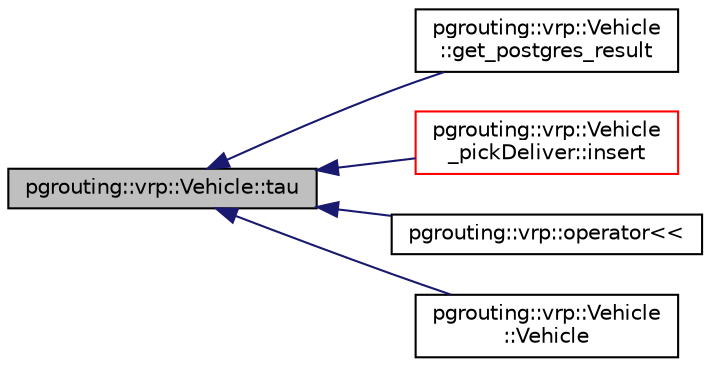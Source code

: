 digraph "pgrouting::vrp::Vehicle::tau"
{
  edge [fontname="Helvetica",fontsize="10",labelfontname="Helvetica",labelfontsize="10"];
  node [fontname="Helvetica",fontsize="10",shape=record];
  rankdir="LR";
  Node681 [label="pgrouting::vrp::Vehicle::tau",height=0.2,width=0.4,color="black", fillcolor="grey75", style="filled", fontcolor="black"];
  Node681 -> Node682 [dir="back",color="midnightblue",fontsize="10",style="solid",fontname="Helvetica"];
  Node682 [label="pgrouting::vrp::Vehicle\l::get_postgres_result",height=0.2,width=0.4,color="black", fillcolor="white", style="filled",URL="$classpgrouting_1_1vrp_1_1Vehicle.html#a14878c4eeaba4e341f0f9a1f140b9007"];
  Node681 -> Node683 [dir="back",color="midnightblue",fontsize="10",style="solid",fontname="Helvetica"];
  Node683 [label="pgrouting::vrp::Vehicle\l_pickDeliver::insert",height=0.2,width=0.4,color="red", fillcolor="white", style="filled",URL="$classpgrouting_1_1vrp_1_1Vehicle__pickDeliver.html#acd6d3d720b3002cbb930a44099fa0688",tooltip="Inserts an order. "];
  Node681 -> Node693 [dir="back",color="midnightblue",fontsize="10",style="solid",fontname="Helvetica"];
  Node693 [label="pgrouting::vrp::operator\<\<",height=0.2,width=0.4,color="black", fillcolor="white", style="filled",URL="$namespacepgrouting_1_1vrp.html#a0411d7092b8f18ee599a8ed55bae2d87"];
  Node681 -> Node694 [dir="back",color="midnightblue",fontsize="10",style="solid",fontname="Helvetica"];
  Node694 [label="pgrouting::vrp::Vehicle\l::Vehicle",height=0.2,width=0.4,color="black", fillcolor="white", style="filled",URL="$classpgrouting_1_1vrp_1_1Vehicle.html#a163d32b8d5c8e0444e4fa432b680a784"];
}

